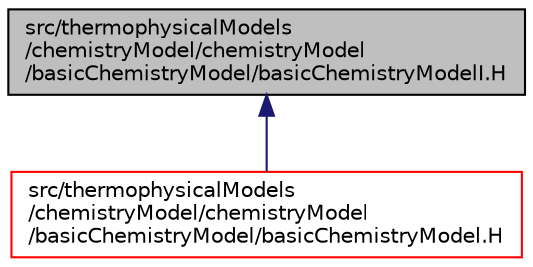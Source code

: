 digraph "src/thermophysicalModels/chemistryModel/chemistryModel/basicChemistryModel/basicChemistryModelI.H"
{
  bgcolor="transparent";
  edge [fontname="Helvetica",fontsize="10",labelfontname="Helvetica",labelfontsize="10"];
  node [fontname="Helvetica",fontsize="10",shape=record];
  Node1 [label="src/thermophysicalModels\l/chemistryModel/chemistryModel\l/basicChemistryModel/basicChemistryModelI.H",height=0.2,width=0.4,color="black", fillcolor="grey75", style="filled", fontcolor="black"];
  Node1 -> Node2 [dir="back",color="midnightblue",fontsize="10",style="solid",fontname="Helvetica"];
  Node2 [label="src/thermophysicalModels\l/chemistryModel/chemistryModel\l/basicChemistryModel/basicChemistryModel.H",height=0.2,width=0.4,color="red",URL="$a10179.html"];
}
